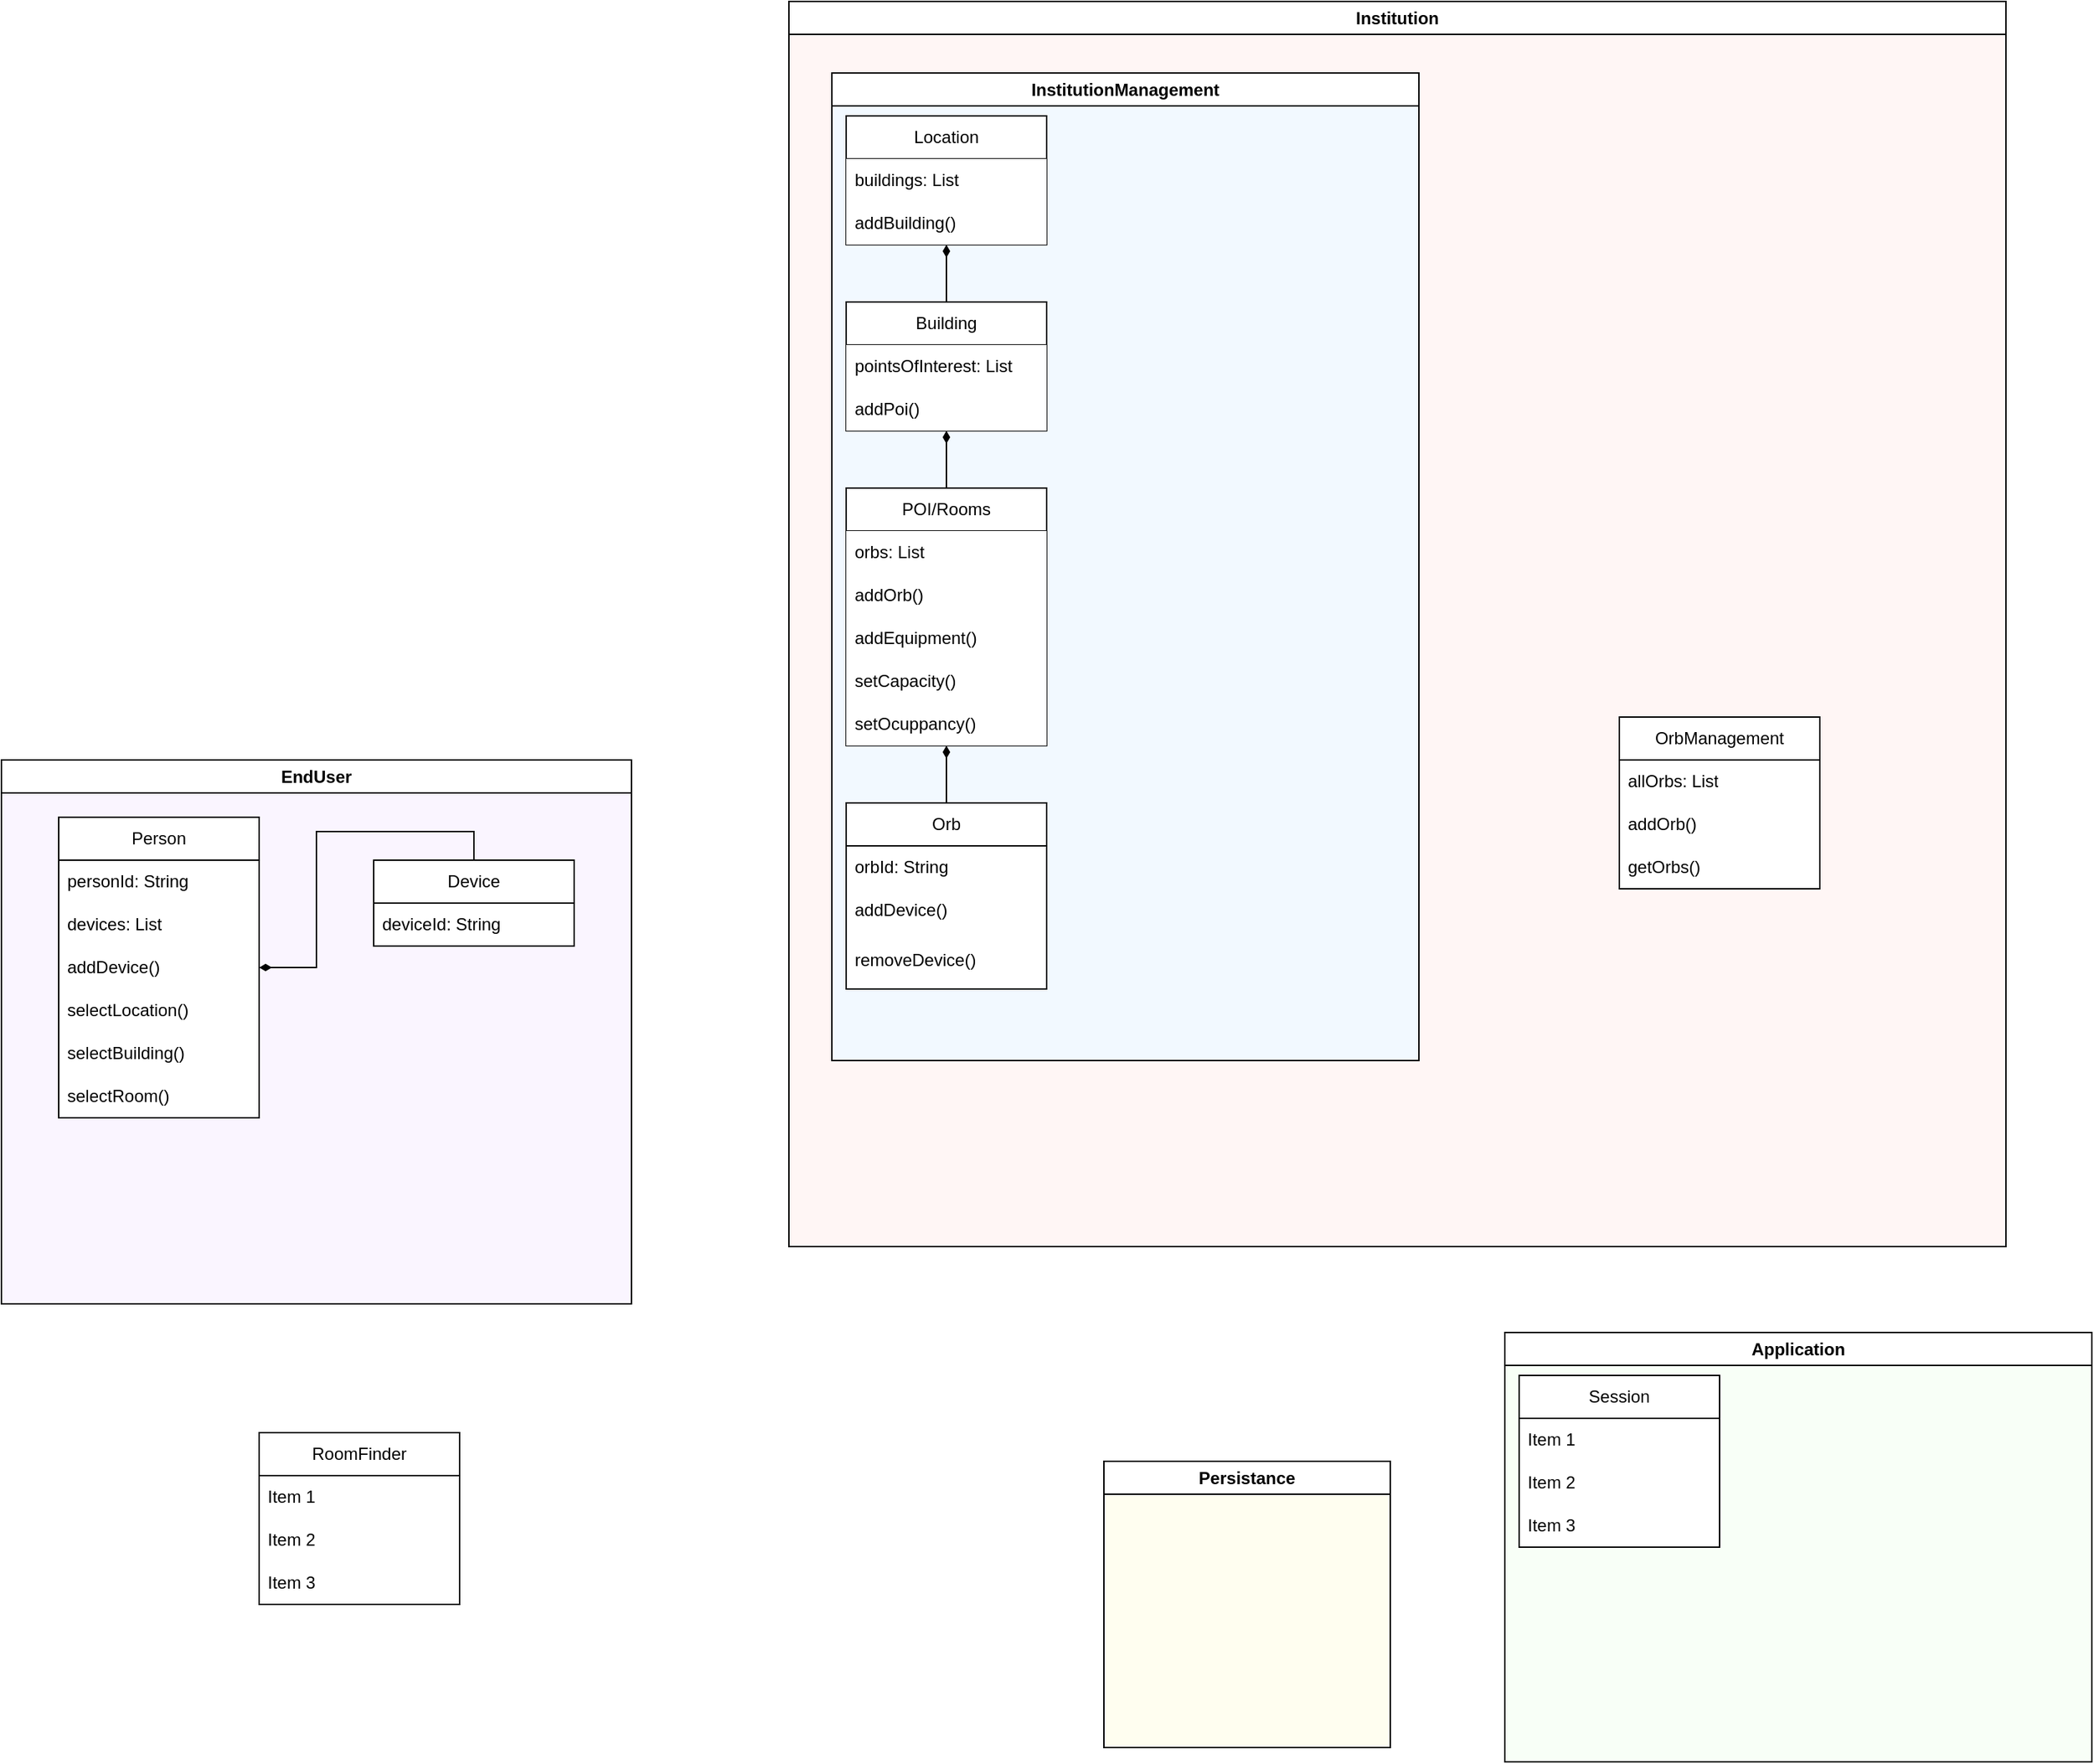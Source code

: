 <mxfile version="21.0.6" type="github"><diagram name="Seite-1" id="KA6z9-QfwAhSkeIakspH"><mxGraphModel dx="2550" dy="1273" grid="1" gridSize="10" guides="1" tooltips="1" connect="1" arrows="1" fold="1" page="0" pageScale="1" pageWidth="827" pageHeight="1169" math="0" shadow="0"><root><mxCell id="0"/><mxCell id="1" parent="0"/><mxCell id="jw5DjISpnK0hP9MxYK5e-47" value="EndUser" style="swimlane;whiteSpace=wrap;html=1;swimlaneFillColor=#FAF5FF;" parent="1" vertex="1"><mxGeometry x="-440" y="190" width="440" height="380" as="geometry"/></mxCell><mxCell id="jw5DjISpnK0hP9MxYK5e-18" value="Person" style="swimlane;fontStyle=0;childLayout=stackLayout;horizontal=1;startSize=30;horizontalStack=0;resizeParent=1;resizeParentMax=0;resizeLast=0;collapsible=1;marginBottom=0;whiteSpace=wrap;html=1;swimlaneFillColor=default;" parent="jw5DjISpnK0hP9MxYK5e-47" vertex="1"><mxGeometry x="40" y="40" width="140" height="210" as="geometry"/></mxCell><mxCell id="jw5DjISpnK0hP9MxYK5e-32" value="personId: String" style="text;strokeColor=none;fillColor=none;align=left;verticalAlign=middle;spacingLeft=4;spacingRight=4;overflow=hidden;points=[[0,0.5],[1,0.5]];portConstraint=eastwest;rotatable=0;whiteSpace=wrap;html=1;" parent="jw5DjISpnK0hP9MxYK5e-18" vertex="1"><mxGeometry y="30" width="140" height="30" as="geometry"/></mxCell><mxCell id="jw5DjISpnK0hP9MxYK5e-24" value="devices: List" style="text;strokeColor=none;fillColor=none;align=left;verticalAlign=middle;spacingLeft=4;spacingRight=4;overflow=hidden;points=[[0,0.5],[1,0.5]];portConstraint=eastwest;rotatable=0;whiteSpace=wrap;html=1;" parent="jw5DjISpnK0hP9MxYK5e-18" vertex="1"><mxGeometry y="60" width="140" height="30" as="geometry"/></mxCell><mxCell id="jw5DjISpnK0hP9MxYK5e-31" value="addDevice()" style="text;strokeColor=none;fillColor=none;align=left;verticalAlign=middle;spacingLeft=4;spacingRight=4;overflow=hidden;points=[[0,0.5],[1,0.5]];portConstraint=eastwest;rotatable=0;whiteSpace=wrap;html=1;" parent="jw5DjISpnK0hP9MxYK5e-18" vertex="1"><mxGeometry y="90" width="140" height="30" as="geometry"/></mxCell><mxCell id="jw5DjISpnK0hP9MxYK5e-19" value="&lt;div&gt;selectLocation()&lt;/div&gt;" style="text;strokeColor=none;fillColor=none;align=left;verticalAlign=middle;spacingLeft=4;spacingRight=4;overflow=hidden;points=[[0,0.5],[1,0.5]];portConstraint=eastwest;rotatable=0;whiteSpace=wrap;html=1;" parent="jw5DjISpnK0hP9MxYK5e-18" vertex="1"><mxGeometry y="120" width="140" height="30" as="geometry"/></mxCell><mxCell id="jw5DjISpnK0hP9MxYK5e-22" value="&lt;div&gt;selectBuilding()&lt;/div&gt;" style="text;strokeColor=none;fillColor=none;align=left;verticalAlign=middle;spacingLeft=4;spacingRight=4;overflow=hidden;points=[[0,0.5],[1,0.5]];portConstraint=eastwest;rotatable=0;whiteSpace=wrap;html=1;" parent="jw5DjISpnK0hP9MxYK5e-18" vertex="1"><mxGeometry y="150" width="140" height="30" as="geometry"/></mxCell><mxCell id="jw5DjISpnK0hP9MxYK5e-23" value="&lt;div&gt;selectRoom()&lt;/div&gt;" style="text;strokeColor=none;fillColor=none;align=left;verticalAlign=middle;spacingLeft=4;spacingRight=4;overflow=hidden;points=[[0,0.5],[1,0.5]];portConstraint=eastwest;rotatable=0;whiteSpace=wrap;html=1;" parent="jw5DjISpnK0hP9MxYK5e-18" vertex="1"><mxGeometry y="180" width="140" height="30" as="geometry"/></mxCell><mxCell id="jw5DjISpnK0hP9MxYK5e-68" style="edgeStyle=orthogonalEdgeStyle;rounded=0;orthogonalLoop=1;jettySize=auto;html=1;exitX=0.5;exitY=0;exitDx=0;exitDy=0;endArrow=diamondThin;endFill=1;" parent="jw5DjISpnK0hP9MxYK5e-47" source="jw5DjISpnK0hP9MxYK5e-27" target="jw5DjISpnK0hP9MxYK5e-18" edge="1"><mxGeometry relative="1" as="geometry"/></mxCell><mxCell id="jw5DjISpnK0hP9MxYK5e-27" value="Device" style="swimlane;fontStyle=0;childLayout=stackLayout;horizontal=1;startSize=30;horizontalStack=0;resizeParent=1;resizeParentMax=0;resizeLast=0;collapsible=1;marginBottom=0;whiteSpace=wrap;html=1;swimlaneFillColor=default;" parent="jw5DjISpnK0hP9MxYK5e-47" vertex="1"><mxGeometry x="260" y="70" width="140" height="60" as="geometry"/></mxCell><mxCell id="jw5DjISpnK0hP9MxYK5e-28" value="&lt;div&gt;deviceId: String&lt;/div&gt;" style="text;strokeColor=none;fillColor=none;align=left;verticalAlign=middle;spacingLeft=4;spacingRight=4;overflow=hidden;points=[[0,0.5],[1,0.5]];portConstraint=eastwest;rotatable=0;whiteSpace=wrap;html=1;" parent="jw5DjISpnK0hP9MxYK5e-27" vertex="1"><mxGeometry y="30" width="140" height="30" as="geometry"/></mxCell><mxCell id="jw5DjISpnK0hP9MxYK5e-48" value="Application" style="swimlane;whiteSpace=wrap;html=1;startSize=23;swimlaneFillColor=#F8FFF7;" parent="1" vertex="1"><mxGeometry x="610" y="590" width="410" height="300" as="geometry"/></mxCell><mxCell id="jw5DjISpnK0hP9MxYK5e-63" value="Session" style="swimlane;fontStyle=0;childLayout=stackLayout;horizontal=1;startSize=30;horizontalStack=0;resizeParent=1;resizeParentMax=0;resizeLast=0;collapsible=1;marginBottom=0;whiteSpace=wrap;html=1;swimlaneFillColor=default;" parent="jw5DjISpnK0hP9MxYK5e-48" vertex="1"><mxGeometry x="10" y="30" width="140" height="120" as="geometry"/></mxCell><mxCell id="jw5DjISpnK0hP9MxYK5e-64" value="Item 1" style="text;strokeColor=none;fillColor=none;align=left;verticalAlign=middle;spacingLeft=4;spacingRight=4;overflow=hidden;points=[[0,0.5],[1,0.5]];portConstraint=eastwest;rotatable=0;whiteSpace=wrap;html=1;" parent="jw5DjISpnK0hP9MxYK5e-63" vertex="1"><mxGeometry y="30" width="140" height="30" as="geometry"/></mxCell><mxCell id="jw5DjISpnK0hP9MxYK5e-65" value="Item 2" style="text;strokeColor=none;fillColor=none;align=left;verticalAlign=middle;spacingLeft=4;spacingRight=4;overflow=hidden;points=[[0,0.5],[1,0.5]];portConstraint=eastwest;rotatable=0;whiteSpace=wrap;html=1;" parent="jw5DjISpnK0hP9MxYK5e-63" vertex="1"><mxGeometry y="60" width="140" height="30" as="geometry"/></mxCell><mxCell id="jw5DjISpnK0hP9MxYK5e-66" value="Item 3" style="text;strokeColor=none;fillColor=none;align=left;verticalAlign=middle;spacingLeft=4;spacingRight=4;overflow=hidden;points=[[0,0.5],[1,0.5]];portConstraint=eastwest;rotatable=0;whiteSpace=wrap;html=1;" parent="jw5DjISpnK0hP9MxYK5e-63" vertex="1"><mxGeometry y="90" width="140" height="30" as="geometry"/></mxCell><mxCell id="jw5DjISpnK0hP9MxYK5e-75" value="RoomFinder" style="swimlane;fontStyle=0;childLayout=stackLayout;horizontal=1;startSize=30;horizontalStack=0;resizeParent=1;resizeParentMax=0;resizeLast=0;collapsible=1;marginBottom=0;whiteSpace=wrap;html=1;" parent="1" vertex="1"><mxGeometry x="-260" y="660" width="140" height="120" as="geometry"/></mxCell><mxCell id="jw5DjISpnK0hP9MxYK5e-76" value="Item 1" style="text;strokeColor=none;fillColor=none;align=left;verticalAlign=middle;spacingLeft=4;spacingRight=4;overflow=hidden;points=[[0,0.5],[1,0.5]];portConstraint=eastwest;rotatable=0;whiteSpace=wrap;html=1;" parent="jw5DjISpnK0hP9MxYK5e-75" vertex="1"><mxGeometry y="30" width="140" height="30" as="geometry"/></mxCell><mxCell id="jw5DjISpnK0hP9MxYK5e-77" value="Item 2" style="text;strokeColor=none;fillColor=none;align=left;verticalAlign=middle;spacingLeft=4;spacingRight=4;overflow=hidden;points=[[0,0.5],[1,0.5]];portConstraint=eastwest;rotatable=0;whiteSpace=wrap;html=1;" parent="jw5DjISpnK0hP9MxYK5e-75" vertex="1"><mxGeometry y="60" width="140" height="30" as="geometry"/></mxCell><mxCell id="jw5DjISpnK0hP9MxYK5e-78" value="Item 3" style="text;strokeColor=none;fillColor=none;align=left;verticalAlign=middle;spacingLeft=4;spacingRight=4;overflow=hidden;points=[[0,0.5],[1,0.5]];portConstraint=eastwest;rotatable=0;whiteSpace=wrap;html=1;" parent="jw5DjISpnK0hP9MxYK5e-75" vertex="1"><mxGeometry y="90" width="140" height="30" as="geometry"/></mxCell><mxCell id="jw5DjISpnK0hP9MxYK5e-85" value="&lt;div&gt;Persistance&lt;/div&gt;" style="swimlane;whiteSpace=wrap;html=1;swimlaneFillColor=#FFFEF0;" parent="1" vertex="1"><mxGeometry x="330" y="680" width="200" height="200" as="geometry"/></mxCell><mxCell id="jw5DjISpnK0hP9MxYK5e-86" value="Institution" style="swimlane;whiteSpace=wrap;html=1;swimlaneFillColor=#FFF6F5;" parent="1" vertex="1"><mxGeometry x="110" y="-340" width="850" height="870" as="geometry"/></mxCell><mxCell id="jw5DjISpnK0hP9MxYK5e-46" value="InstitutionManagement" style="swimlane;whiteSpace=wrap;html=1;swimlaneFillColor=#F2F9FF;startSize=23;" parent="jw5DjISpnK0hP9MxYK5e-86" vertex="1"><mxGeometry x="30" y="50" width="410" height="690" as="geometry"/></mxCell><mxCell id="jw5DjISpnK0hP9MxYK5e-1" value="Location" style="swimlane;fontStyle=0;childLayout=stackLayout;horizontal=1;startSize=30;horizontalStack=0;resizeParent=1;resizeParentMax=0;resizeLast=0;collapsible=1;marginBottom=0;whiteSpace=wrap;html=1;swimlaneFillColor=default;" parent="jw5DjISpnK0hP9MxYK5e-46" vertex="1"><mxGeometry x="10" y="30" width="140" height="90" as="geometry"/></mxCell><mxCell id="jw5DjISpnK0hP9MxYK5e-55" value="buildings: List" style="text;strokeColor=none;fillColor=default;align=left;verticalAlign=middle;spacingLeft=4;spacingRight=4;overflow=hidden;points=[[0,0.5],[1,0.5]];portConstraint=eastwest;rotatable=0;whiteSpace=wrap;html=1;" parent="jw5DjISpnK0hP9MxYK5e-1" vertex="1"><mxGeometry y="30" width="140" height="30" as="geometry"/></mxCell><mxCell id="jw5DjISpnK0hP9MxYK5e-2" value="addBuilding()" style="text;strokeColor=none;fillColor=default;align=left;verticalAlign=middle;spacingLeft=4;spacingRight=4;overflow=hidden;points=[[0,0.5],[1,0.5]];portConstraint=eastwest;rotatable=0;whiteSpace=wrap;html=1;" parent="jw5DjISpnK0hP9MxYK5e-1" vertex="1"><mxGeometry y="60" width="140" height="30" as="geometry"/></mxCell><mxCell id="jw5DjISpnK0hP9MxYK5e-52" style="edgeStyle=orthogonalEdgeStyle;rounded=0;orthogonalLoop=1;jettySize=auto;html=1;exitX=0.5;exitY=0;exitDx=0;exitDy=0;endArrow=diamondThin;endFill=1;" parent="jw5DjISpnK0hP9MxYK5e-46" source="jw5DjISpnK0hP9MxYK5e-9" target="jw5DjISpnK0hP9MxYK5e-5" edge="1"><mxGeometry relative="1" as="geometry"/></mxCell><mxCell id="jw5DjISpnK0hP9MxYK5e-9" value="POI/Rooms" style="swimlane;fontStyle=0;childLayout=stackLayout;horizontal=1;startSize=30;horizontalStack=0;resizeParent=1;resizeParentMax=0;resizeLast=0;collapsible=1;marginBottom=0;whiteSpace=wrap;html=1;swimlaneFillColor=default;" parent="jw5DjISpnK0hP9MxYK5e-46" vertex="1"><mxGeometry x="10" y="290" width="140" height="180" as="geometry"><mxRectangle x="340" y="230" width="70" height="30" as="alternateBounds"/></mxGeometry></mxCell><mxCell id="jw5DjISpnK0hP9MxYK5e-57" value="orbs: List" style="text;strokeColor=none;fillColor=default;align=left;verticalAlign=middle;spacingLeft=4;spacingRight=4;overflow=hidden;points=[[0,0.5],[1,0.5]];portConstraint=eastwest;rotatable=0;whiteSpace=wrap;html=1;" parent="jw5DjISpnK0hP9MxYK5e-9" vertex="1"><mxGeometry y="30" width="140" height="30" as="geometry"/></mxCell><mxCell id="jw5DjISpnK0hP9MxYK5e-50" value="addOrb()" style="text;strokeColor=none;fillColor=default;align=left;verticalAlign=middle;spacingLeft=4;spacingRight=4;overflow=hidden;points=[[0,0.5],[1,0.5]];portConstraint=eastwest;rotatable=0;whiteSpace=wrap;html=1;" parent="jw5DjISpnK0hP9MxYK5e-9" vertex="1"><mxGeometry y="60" width="140" height="30" as="geometry"/></mxCell><mxCell id="jw5DjISpnK0hP9MxYK5e-16" value="addEquipment()" style="text;strokeColor=none;fillColor=default;align=left;verticalAlign=middle;spacingLeft=4;spacingRight=4;overflow=hidden;points=[[0,0.5],[1,0.5]];portConstraint=eastwest;rotatable=0;whiteSpace=wrap;html=1;" parent="jw5DjISpnK0hP9MxYK5e-9" vertex="1"><mxGeometry y="90" width="140" height="30" as="geometry"/></mxCell><mxCell id="jw5DjISpnK0hP9MxYK5e-10" value="setCapacity()" style="text;strokeColor=none;fillColor=default;align=left;verticalAlign=middle;spacingLeft=4;spacingRight=4;overflow=hidden;points=[[0,0.5],[1,0.5]];portConstraint=eastwest;rotatable=0;whiteSpace=wrap;html=1;" parent="jw5DjISpnK0hP9MxYK5e-9" vertex="1"><mxGeometry y="120" width="140" height="30" as="geometry"/></mxCell><mxCell id="jw5DjISpnK0hP9MxYK5e-17" value="setOcuppancy()" style="text;strokeColor=none;fillColor=default;align=left;verticalAlign=middle;spacingLeft=4;spacingRight=4;overflow=hidden;points=[[0,0.5],[1,0.5]];portConstraint=eastwest;rotatable=0;whiteSpace=wrap;html=1;" parent="jw5DjISpnK0hP9MxYK5e-9" vertex="1"><mxGeometry y="150" width="140" height="30" as="geometry"/></mxCell><mxCell id="jw5DjISpnK0hP9MxYK5e-51" style="edgeStyle=orthogonalEdgeStyle;rounded=0;orthogonalLoop=1;jettySize=auto;html=1;exitX=0.5;exitY=0;exitDx=0;exitDy=0;endArrow=diamondThin;endFill=1;" parent="jw5DjISpnK0hP9MxYK5e-46" source="jw5DjISpnK0hP9MxYK5e-5" target="jw5DjISpnK0hP9MxYK5e-1" edge="1"><mxGeometry relative="1" as="geometry"/></mxCell><mxCell id="jw5DjISpnK0hP9MxYK5e-5" value="Building" style="swimlane;fontStyle=0;childLayout=stackLayout;horizontal=1;startSize=30;horizontalStack=0;resizeParent=1;resizeParentMax=0;resizeLast=0;collapsible=1;marginBottom=0;whiteSpace=wrap;html=1;swimlaneFillColor=default;" parent="jw5DjISpnK0hP9MxYK5e-46" vertex="1"><mxGeometry x="10" y="160" width="140" height="90" as="geometry"/></mxCell><mxCell id="jw5DjISpnK0hP9MxYK5e-56" value="pointsOfInterest: List" style="text;strokeColor=none;fillColor=default;align=left;verticalAlign=middle;spacingLeft=4;spacingRight=4;overflow=hidden;points=[[0,0.5],[1,0.5]];portConstraint=eastwest;rotatable=0;whiteSpace=wrap;html=1;" parent="jw5DjISpnK0hP9MxYK5e-5" vertex="1"><mxGeometry y="30" width="140" height="30" as="geometry"/></mxCell><mxCell id="jw5DjISpnK0hP9MxYK5e-6" value="addPoi()" style="text;strokeColor=none;fillColor=default;align=left;verticalAlign=middle;spacingLeft=4;spacingRight=4;overflow=hidden;points=[[0,0.5],[1,0.5]];portConstraint=eastwest;rotatable=0;whiteSpace=wrap;html=1;" parent="jw5DjISpnK0hP9MxYK5e-5" vertex="1"><mxGeometry y="60" width="140" height="30" as="geometry"/></mxCell><mxCell id="jw5DjISpnK0hP9MxYK5e-53" style="edgeStyle=orthogonalEdgeStyle;rounded=0;orthogonalLoop=1;jettySize=auto;html=1;exitX=0.5;exitY=0;exitDx=0;exitDy=0;endArrow=diamondThin;endFill=1;" parent="jw5DjISpnK0hP9MxYK5e-46" source="jw5DjISpnK0hP9MxYK5e-34" target="jw5DjISpnK0hP9MxYK5e-9" edge="1"><mxGeometry relative="1" as="geometry"/></mxCell><mxCell id="jw5DjISpnK0hP9MxYK5e-34" value="Orb" style="swimlane;fontStyle=0;childLayout=stackLayout;horizontal=1;startSize=30;horizontalStack=0;resizeParent=1;resizeParentMax=0;resizeLast=0;collapsible=1;marginBottom=0;whiteSpace=wrap;html=1;swimlaneFillColor=default;" parent="jw5DjISpnK0hP9MxYK5e-46" vertex="1"><mxGeometry x="10" y="510" width="140" height="130" as="geometry"/></mxCell><mxCell id="jw5DjISpnK0hP9MxYK5e-35" value="orbId: String" style="text;strokeColor=none;fillColor=none;align=left;verticalAlign=middle;spacingLeft=4;spacingRight=4;overflow=hidden;points=[[0,0.5],[1,0.5]];portConstraint=eastwest;rotatable=0;whiteSpace=wrap;html=1;" parent="jw5DjISpnK0hP9MxYK5e-34" vertex="1"><mxGeometry y="30" width="140" height="30" as="geometry"/></mxCell><mxCell id="jw5DjISpnK0hP9MxYK5e-38" value="addDevice()" style="text;strokeColor=none;fillColor=none;align=left;verticalAlign=middle;spacingLeft=4;spacingRight=4;overflow=hidden;points=[[0,0.5],[1,0.5]];portConstraint=eastwest;rotatable=0;whiteSpace=wrap;html=1;" parent="jw5DjISpnK0hP9MxYK5e-34" vertex="1"><mxGeometry y="60" width="140" height="30" as="geometry"/></mxCell><mxCell id="jw5DjISpnK0hP9MxYK5e-39" value="removeDevice()" style="text;strokeColor=none;fillColor=none;align=left;verticalAlign=middle;spacingLeft=4;spacingRight=4;overflow=hidden;points=[[0,0.5],[1,0.5]];portConstraint=eastwest;rotatable=0;whiteSpace=wrap;html=1;" parent="jw5DjISpnK0hP9MxYK5e-34" vertex="1"><mxGeometry y="90" width="140" height="40" as="geometry"/></mxCell><mxCell id="jw5DjISpnK0hP9MxYK5e-71" value="OrbManagement" style="swimlane;fontStyle=0;childLayout=stackLayout;horizontal=1;startSize=30;horizontalStack=0;resizeParent=1;resizeParentMax=0;resizeLast=0;collapsible=1;marginBottom=0;whiteSpace=wrap;html=1;swimlaneFillColor=default;" parent="jw5DjISpnK0hP9MxYK5e-86" vertex="1"><mxGeometry x="580" y="500" width="140" height="120" as="geometry"/></mxCell><mxCell id="jw5DjISpnK0hP9MxYK5e-72" value="allOrbs: List" style="text;strokeColor=none;fillColor=none;align=left;verticalAlign=middle;spacingLeft=4;spacingRight=4;overflow=hidden;points=[[0,0.5],[1,0.5]];portConstraint=eastwest;rotatable=0;whiteSpace=wrap;html=1;" parent="jw5DjISpnK0hP9MxYK5e-71" vertex="1"><mxGeometry y="30" width="140" height="30" as="geometry"/></mxCell><mxCell id="jw5DjISpnK0hP9MxYK5e-73" value="addOrb()" style="text;strokeColor=none;fillColor=none;align=left;verticalAlign=middle;spacingLeft=4;spacingRight=4;overflow=hidden;points=[[0,0.5],[1,0.5]];portConstraint=eastwest;rotatable=0;whiteSpace=wrap;html=1;" parent="jw5DjISpnK0hP9MxYK5e-71" vertex="1"><mxGeometry y="60" width="140" height="30" as="geometry"/></mxCell><mxCell id="jw5DjISpnK0hP9MxYK5e-87" value="getOrbs()" style="text;strokeColor=none;fillColor=none;align=left;verticalAlign=middle;spacingLeft=4;spacingRight=4;overflow=hidden;points=[[0,0.5],[1,0.5]];portConstraint=eastwest;rotatable=0;whiteSpace=wrap;html=1;" parent="jw5DjISpnK0hP9MxYK5e-71" vertex="1"><mxGeometry y="90" width="140" height="30" as="geometry"/></mxCell></root></mxGraphModel></diagram></mxfile>